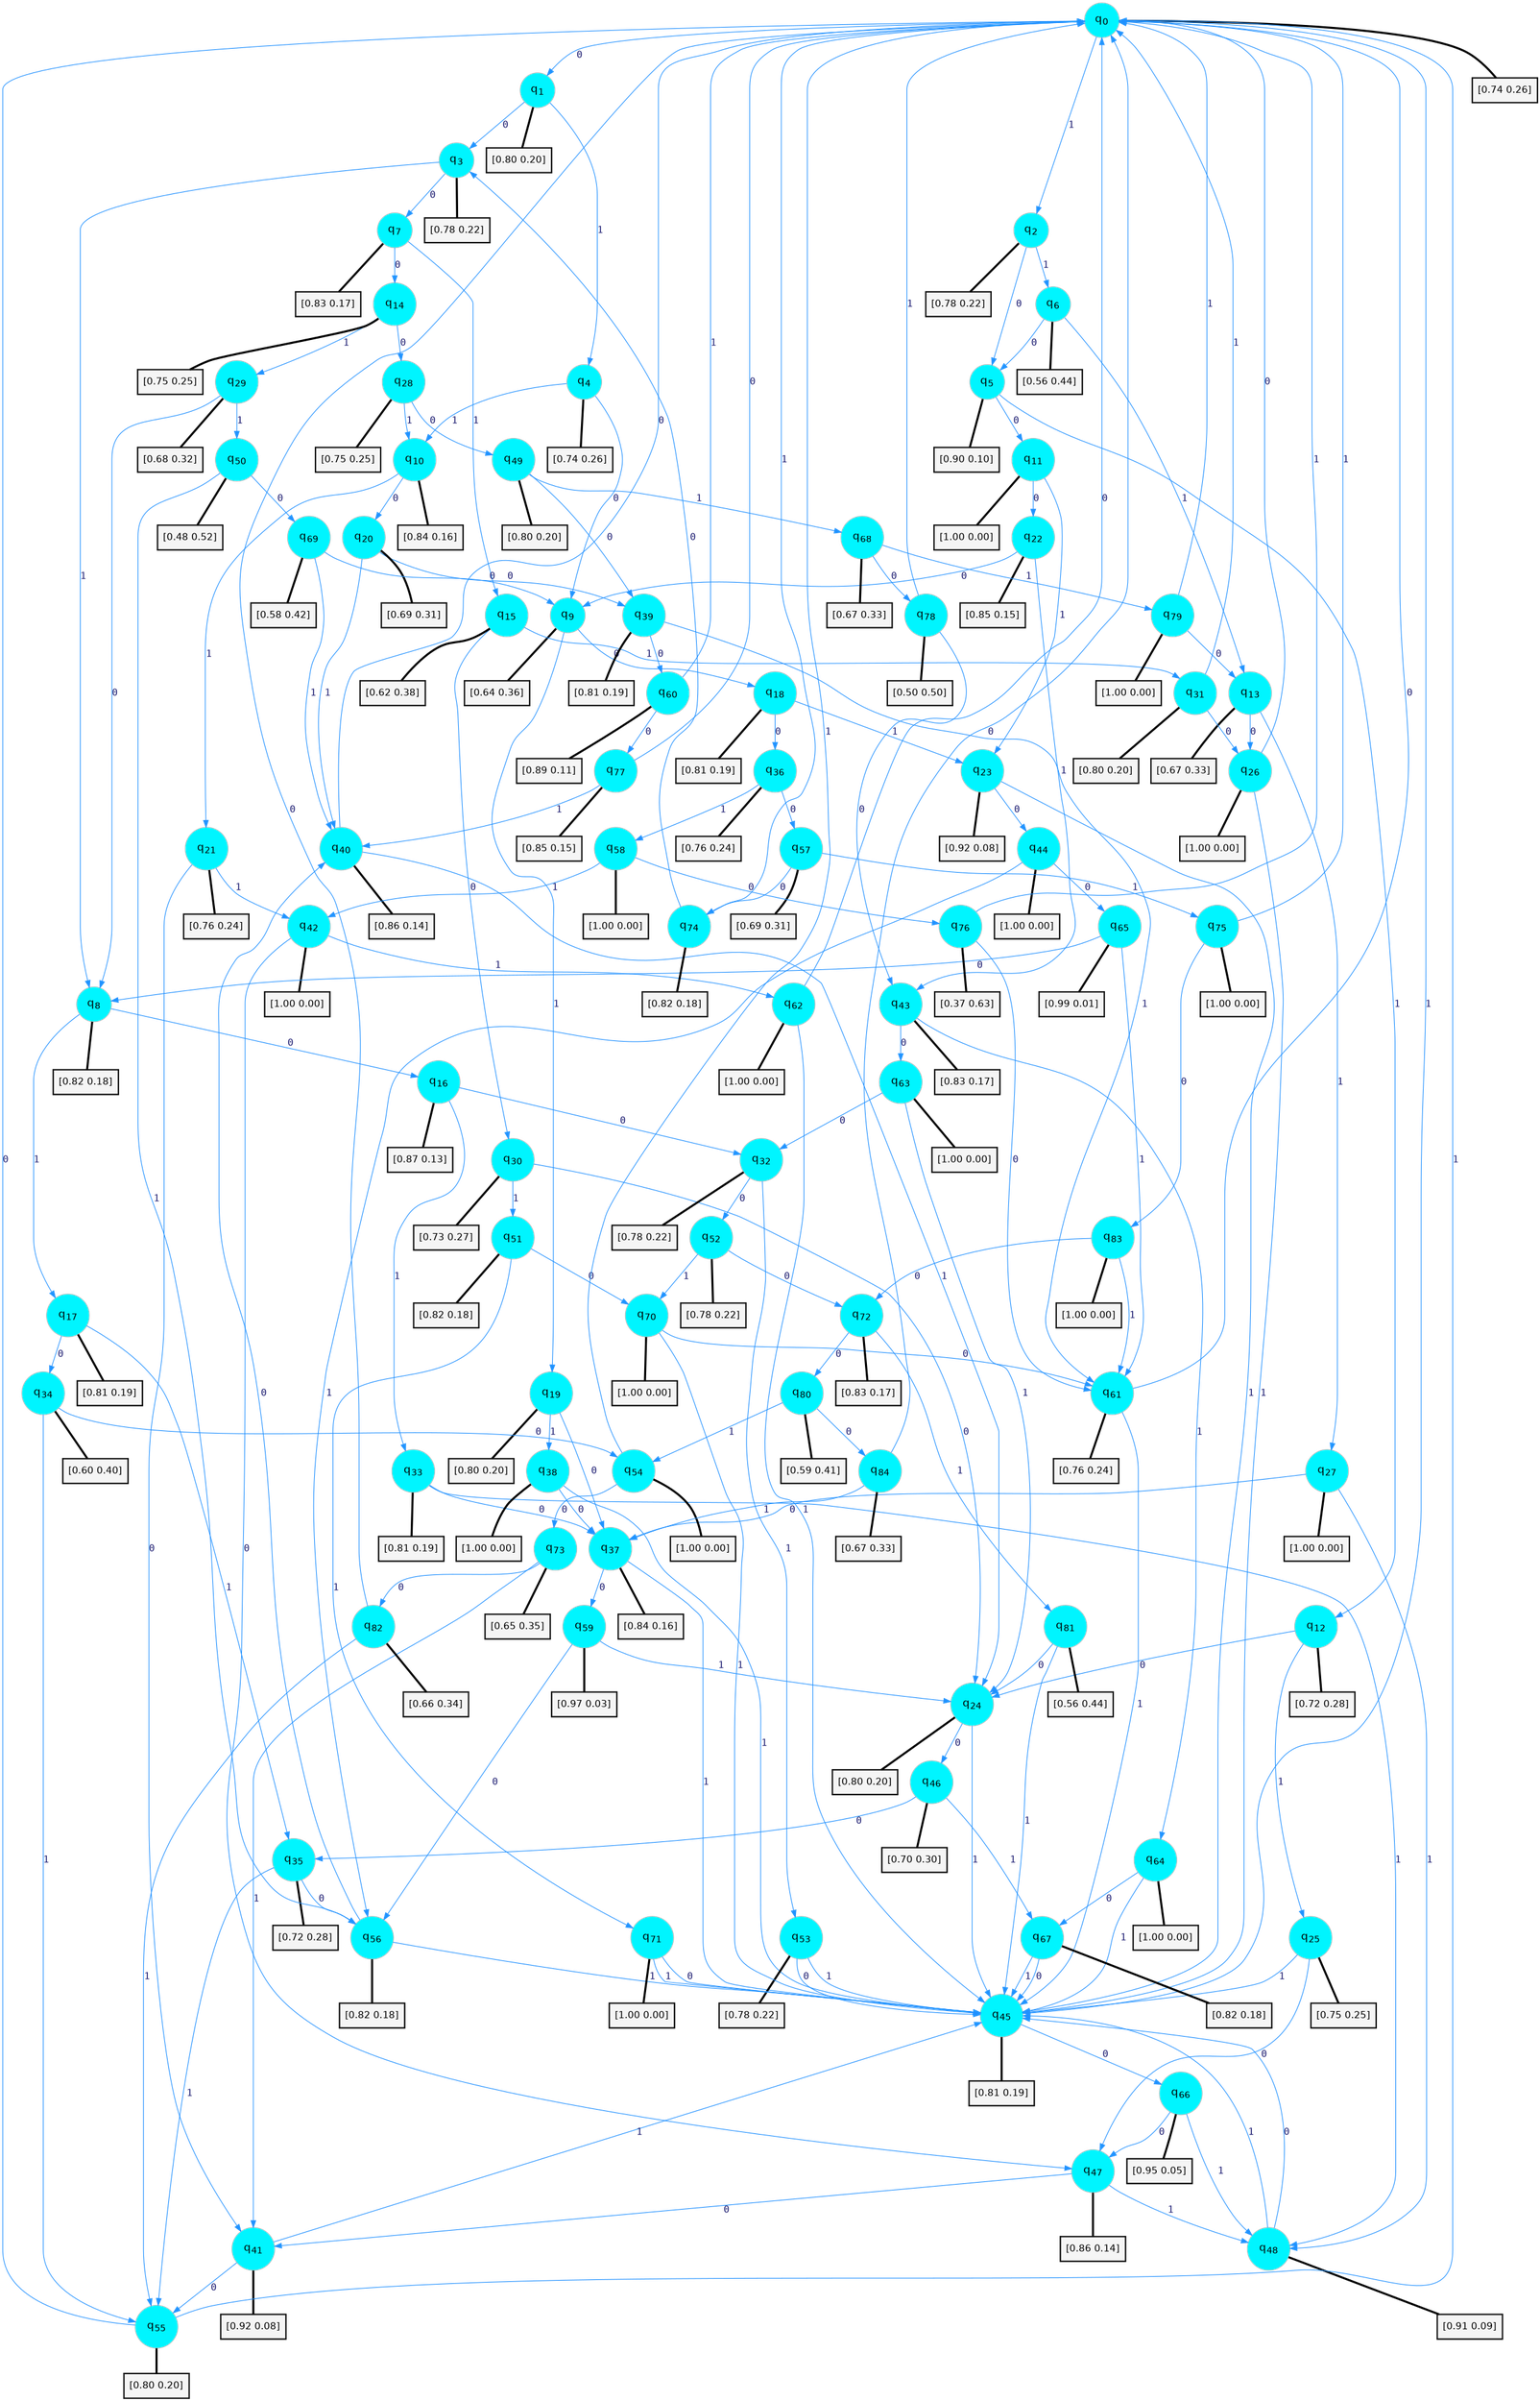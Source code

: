 digraph G {
graph [
bgcolor=transparent, dpi=300, rankdir=TD, size="40,25"];
node [
color=gray, fillcolor=turquoise1, fontcolor=black, fontname=Helvetica, fontsize=16, fontweight=bold, shape=circle, style=filled];
edge [
arrowsize=1, color=dodgerblue1, fontcolor=midnightblue, fontname=courier, fontweight=bold, penwidth=1, style=solid, weight=20];
0[label=<q<SUB>0</SUB>>];
1[label=<q<SUB>1</SUB>>];
2[label=<q<SUB>2</SUB>>];
3[label=<q<SUB>3</SUB>>];
4[label=<q<SUB>4</SUB>>];
5[label=<q<SUB>5</SUB>>];
6[label=<q<SUB>6</SUB>>];
7[label=<q<SUB>7</SUB>>];
8[label=<q<SUB>8</SUB>>];
9[label=<q<SUB>9</SUB>>];
10[label=<q<SUB>10</SUB>>];
11[label=<q<SUB>11</SUB>>];
12[label=<q<SUB>12</SUB>>];
13[label=<q<SUB>13</SUB>>];
14[label=<q<SUB>14</SUB>>];
15[label=<q<SUB>15</SUB>>];
16[label=<q<SUB>16</SUB>>];
17[label=<q<SUB>17</SUB>>];
18[label=<q<SUB>18</SUB>>];
19[label=<q<SUB>19</SUB>>];
20[label=<q<SUB>20</SUB>>];
21[label=<q<SUB>21</SUB>>];
22[label=<q<SUB>22</SUB>>];
23[label=<q<SUB>23</SUB>>];
24[label=<q<SUB>24</SUB>>];
25[label=<q<SUB>25</SUB>>];
26[label=<q<SUB>26</SUB>>];
27[label=<q<SUB>27</SUB>>];
28[label=<q<SUB>28</SUB>>];
29[label=<q<SUB>29</SUB>>];
30[label=<q<SUB>30</SUB>>];
31[label=<q<SUB>31</SUB>>];
32[label=<q<SUB>32</SUB>>];
33[label=<q<SUB>33</SUB>>];
34[label=<q<SUB>34</SUB>>];
35[label=<q<SUB>35</SUB>>];
36[label=<q<SUB>36</SUB>>];
37[label=<q<SUB>37</SUB>>];
38[label=<q<SUB>38</SUB>>];
39[label=<q<SUB>39</SUB>>];
40[label=<q<SUB>40</SUB>>];
41[label=<q<SUB>41</SUB>>];
42[label=<q<SUB>42</SUB>>];
43[label=<q<SUB>43</SUB>>];
44[label=<q<SUB>44</SUB>>];
45[label=<q<SUB>45</SUB>>];
46[label=<q<SUB>46</SUB>>];
47[label=<q<SUB>47</SUB>>];
48[label=<q<SUB>48</SUB>>];
49[label=<q<SUB>49</SUB>>];
50[label=<q<SUB>50</SUB>>];
51[label=<q<SUB>51</SUB>>];
52[label=<q<SUB>52</SUB>>];
53[label=<q<SUB>53</SUB>>];
54[label=<q<SUB>54</SUB>>];
55[label=<q<SUB>55</SUB>>];
56[label=<q<SUB>56</SUB>>];
57[label=<q<SUB>57</SUB>>];
58[label=<q<SUB>58</SUB>>];
59[label=<q<SUB>59</SUB>>];
60[label=<q<SUB>60</SUB>>];
61[label=<q<SUB>61</SUB>>];
62[label=<q<SUB>62</SUB>>];
63[label=<q<SUB>63</SUB>>];
64[label=<q<SUB>64</SUB>>];
65[label=<q<SUB>65</SUB>>];
66[label=<q<SUB>66</SUB>>];
67[label=<q<SUB>67</SUB>>];
68[label=<q<SUB>68</SUB>>];
69[label=<q<SUB>69</SUB>>];
70[label=<q<SUB>70</SUB>>];
71[label=<q<SUB>71</SUB>>];
72[label=<q<SUB>72</SUB>>];
73[label=<q<SUB>73</SUB>>];
74[label=<q<SUB>74</SUB>>];
75[label=<q<SUB>75</SUB>>];
76[label=<q<SUB>76</SUB>>];
77[label=<q<SUB>77</SUB>>];
78[label=<q<SUB>78</SUB>>];
79[label=<q<SUB>79</SUB>>];
80[label=<q<SUB>80</SUB>>];
81[label=<q<SUB>81</SUB>>];
82[label=<q<SUB>82</SUB>>];
83[label=<q<SUB>83</SUB>>];
84[label=<q<SUB>84</SUB>>];
85[label="[0.74 0.26]", shape=box,fontcolor=black, fontname=Helvetica, fontsize=14, penwidth=2, fillcolor=whitesmoke,color=black];
86[label="[0.80 0.20]", shape=box,fontcolor=black, fontname=Helvetica, fontsize=14, penwidth=2, fillcolor=whitesmoke,color=black];
87[label="[0.78 0.22]", shape=box,fontcolor=black, fontname=Helvetica, fontsize=14, penwidth=2, fillcolor=whitesmoke,color=black];
88[label="[0.78 0.22]", shape=box,fontcolor=black, fontname=Helvetica, fontsize=14, penwidth=2, fillcolor=whitesmoke,color=black];
89[label="[0.74 0.26]", shape=box,fontcolor=black, fontname=Helvetica, fontsize=14, penwidth=2, fillcolor=whitesmoke,color=black];
90[label="[0.90 0.10]", shape=box,fontcolor=black, fontname=Helvetica, fontsize=14, penwidth=2, fillcolor=whitesmoke,color=black];
91[label="[0.56 0.44]", shape=box,fontcolor=black, fontname=Helvetica, fontsize=14, penwidth=2, fillcolor=whitesmoke,color=black];
92[label="[0.83 0.17]", shape=box,fontcolor=black, fontname=Helvetica, fontsize=14, penwidth=2, fillcolor=whitesmoke,color=black];
93[label="[0.82 0.18]", shape=box,fontcolor=black, fontname=Helvetica, fontsize=14, penwidth=2, fillcolor=whitesmoke,color=black];
94[label="[0.64 0.36]", shape=box,fontcolor=black, fontname=Helvetica, fontsize=14, penwidth=2, fillcolor=whitesmoke,color=black];
95[label="[0.84 0.16]", shape=box,fontcolor=black, fontname=Helvetica, fontsize=14, penwidth=2, fillcolor=whitesmoke,color=black];
96[label="[1.00 0.00]", shape=box,fontcolor=black, fontname=Helvetica, fontsize=14, penwidth=2, fillcolor=whitesmoke,color=black];
97[label="[0.72 0.28]", shape=box,fontcolor=black, fontname=Helvetica, fontsize=14, penwidth=2, fillcolor=whitesmoke,color=black];
98[label="[0.67 0.33]", shape=box,fontcolor=black, fontname=Helvetica, fontsize=14, penwidth=2, fillcolor=whitesmoke,color=black];
99[label="[0.75 0.25]", shape=box,fontcolor=black, fontname=Helvetica, fontsize=14, penwidth=2, fillcolor=whitesmoke,color=black];
100[label="[0.62 0.38]", shape=box,fontcolor=black, fontname=Helvetica, fontsize=14, penwidth=2, fillcolor=whitesmoke,color=black];
101[label="[0.87 0.13]", shape=box,fontcolor=black, fontname=Helvetica, fontsize=14, penwidth=2, fillcolor=whitesmoke,color=black];
102[label="[0.81 0.19]", shape=box,fontcolor=black, fontname=Helvetica, fontsize=14, penwidth=2, fillcolor=whitesmoke,color=black];
103[label="[0.81 0.19]", shape=box,fontcolor=black, fontname=Helvetica, fontsize=14, penwidth=2, fillcolor=whitesmoke,color=black];
104[label="[0.80 0.20]", shape=box,fontcolor=black, fontname=Helvetica, fontsize=14, penwidth=2, fillcolor=whitesmoke,color=black];
105[label="[0.69 0.31]", shape=box,fontcolor=black, fontname=Helvetica, fontsize=14, penwidth=2, fillcolor=whitesmoke,color=black];
106[label="[0.76 0.24]", shape=box,fontcolor=black, fontname=Helvetica, fontsize=14, penwidth=2, fillcolor=whitesmoke,color=black];
107[label="[0.85 0.15]", shape=box,fontcolor=black, fontname=Helvetica, fontsize=14, penwidth=2, fillcolor=whitesmoke,color=black];
108[label="[0.92 0.08]", shape=box,fontcolor=black, fontname=Helvetica, fontsize=14, penwidth=2, fillcolor=whitesmoke,color=black];
109[label="[0.80 0.20]", shape=box,fontcolor=black, fontname=Helvetica, fontsize=14, penwidth=2, fillcolor=whitesmoke,color=black];
110[label="[0.75 0.25]", shape=box,fontcolor=black, fontname=Helvetica, fontsize=14, penwidth=2, fillcolor=whitesmoke,color=black];
111[label="[1.00 0.00]", shape=box,fontcolor=black, fontname=Helvetica, fontsize=14, penwidth=2, fillcolor=whitesmoke,color=black];
112[label="[1.00 0.00]", shape=box,fontcolor=black, fontname=Helvetica, fontsize=14, penwidth=2, fillcolor=whitesmoke,color=black];
113[label="[0.75 0.25]", shape=box,fontcolor=black, fontname=Helvetica, fontsize=14, penwidth=2, fillcolor=whitesmoke,color=black];
114[label="[0.68 0.32]", shape=box,fontcolor=black, fontname=Helvetica, fontsize=14, penwidth=2, fillcolor=whitesmoke,color=black];
115[label="[0.73 0.27]", shape=box,fontcolor=black, fontname=Helvetica, fontsize=14, penwidth=2, fillcolor=whitesmoke,color=black];
116[label="[0.80 0.20]", shape=box,fontcolor=black, fontname=Helvetica, fontsize=14, penwidth=2, fillcolor=whitesmoke,color=black];
117[label="[0.78 0.22]", shape=box,fontcolor=black, fontname=Helvetica, fontsize=14, penwidth=2, fillcolor=whitesmoke,color=black];
118[label="[0.81 0.19]", shape=box,fontcolor=black, fontname=Helvetica, fontsize=14, penwidth=2, fillcolor=whitesmoke,color=black];
119[label="[0.60 0.40]", shape=box,fontcolor=black, fontname=Helvetica, fontsize=14, penwidth=2, fillcolor=whitesmoke,color=black];
120[label="[0.72 0.28]", shape=box,fontcolor=black, fontname=Helvetica, fontsize=14, penwidth=2, fillcolor=whitesmoke,color=black];
121[label="[0.76 0.24]", shape=box,fontcolor=black, fontname=Helvetica, fontsize=14, penwidth=2, fillcolor=whitesmoke,color=black];
122[label="[0.84 0.16]", shape=box,fontcolor=black, fontname=Helvetica, fontsize=14, penwidth=2, fillcolor=whitesmoke,color=black];
123[label="[1.00 0.00]", shape=box,fontcolor=black, fontname=Helvetica, fontsize=14, penwidth=2, fillcolor=whitesmoke,color=black];
124[label="[0.81 0.19]", shape=box,fontcolor=black, fontname=Helvetica, fontsize=14, penwidth=2, fillcolor=whitesmoke,color=black];
125[label="[0.86 0.14]", shape=box,fontcolor=black, fontname=Helvetica, fontsize=14, penwidth=2, fillcolor=whitesmoke,color=black];
126[label="[0.92 0.08]", shape=box,fontcolor=black, fontname=Helvetica, fontsize=14, penwidth=2, fillcolor=whitesmoke,color=black];
127[label="[1.00 0.00]", shape=box,fontcolor=black, fontname=Helvetica, fontsize=14, penwidth=2, fillcolor=whitesmoke,color=black];
128[label="[0.83 0.17]", shape=box,fontcolor=black, fontname=Helvetica, fontsize=14, penwidth=2, fillcolor=whitesmoke,color=black];
129[label="[1.00 0.00]", shape=box,fontcolor=black, fontname=Helvetica, fontsize=14, penwidth=2, fillcolor=whitesmoke,color=black];
130[label="[0.81 0.19]", shape=box,fontcolor=black, fontname=Helvetica, fontsize=14, penwidth=2, fillcolor=whitesmoke,color=black];
131[label="[0.70 0.30]", shape=box,fontcolor=black, fontname=Helvetica, fontsize=14, penwidth=2, fillcolor=whitesmoke,color=black];
132[label="[0.86 0.14]", shape=box,fontcolor=black, fontname=Helvetica, fontsize=14, penwidth=2, fillcolor=whitesmoke,color=black];
133[label="[0.91 0.09]", shape=box,fontcolor=black, fontname=Helvetica, fontsize=14, penwidth=2, fillcolor=whitesmoke,color=black];
134[label="[0.80 0.20]", shape=box,fontcolor=black, fontname=Helvetica, fontsize=14, penwidth=2, fillcolor=whitesmoke,color=black];
135[label="[0.48 0.52]", shape=box,fontcolor=black, fontname=Helvetica, fontsize=14, penwidth=2, fillcolor=whitesmoke,color=black];
136[label="[0.82 0.18]", shape=box,fontcolor=black, fontname=Helvetica, fontsize=14, penwidth=2, fillcolor=whitesmoke,color=black];
137[label="[0.78 0.22]", shape=box,fontcolor=black, fontname=Helvetica, fontsize=14, penwidth=2, fillcolor=whitesmoke,color=black];
138[label="[0.78 0.22]", shape=box,fontcolor=black, fontname=Helvetica, fontsize=14, penwidth=2, fillcolor=whitesmoke,color=black];
139[label="[1.00 0.00]", shape=box,fontcolor=black, fontname=Helvetica, fontsize=14, penwidth=2, fillcolor=whitesmoke,color=black];
140[label="[0.80 0.20]", shape=box,fontcolor=black, fontname=Helvetica, fontsize=14, penwidth=2, fillcolor=whitesmoke,color=black];
141[label="[0.82 0.18]", shape=box,fontcolor=black, fontname=Helvetica, fontsize=14, penwidth=2, fillcolor=whitesmoke,color=black];
142[label="[0.69 0.31]", shape=box,fontcolor=black, fontname=Helvetica, fontsize=14, penwidth=2, fillcolor=whitesmoke,color=black];
143[label="[1.00 0.00]", shape=box,fontcolor=black, fontname=Helvetica, fontsize=14, penwidth=2, fillcolor=whitesmoke,color=black];
144[label="[0.97 0.03]", shape=box,fontcolor=black, fontname=Helvetica, fontsize=14, penwidth=2, fillcolor=whitesmoke,color=black];
145[label="[0.89 0.11]", shape=box,fontcolor=black, fontname=Helvetica, fontsize=14, penwidth=2, fillcolor=whitesmoke,color=black];
146[label="[0.76 0.24]", shape=box,fontcolor=black, fontname=Helvetica, fontsize=14, penwidth=2, fillcolor=whitesmoke,color=black];
147[label="[1.00 0.00]", shape=box,fontcolor=black, fontname=Helvetica, fontsize=14, penwidth=2, fillcolor=whitesmoke,color=black];
148[label="[1.00 0.00]", shape=box,fontcolor=black, fontname=Helvetica, fontsize=14, penwidth=2, fillcolor=whitesmoke,color=black];
149[label="[1.00 0.00]", shape=box,fontcolor=black, fontname=Helvetica, fontsize=14, penwidth=2, fillcolor=whitesmoke,color=black];
150[label="[0.99 0.01]", shape=box,fontcolor=black, fontname=Helvetica, fontsize=14, penwidth=2, fillcolor=whitesmoke,color=black];
151[label="[0.95 0.05]", shape=box,fontcolor=black, fontname=Helvetica, fontsize=14, penwidth=2, fillcolor=whitesmoke,color=black];
152[label="[0.82 0.18]", shape=box,fontcolor=black, fontname=Helvetica, fontsize=14, penwidth=2, fillcolor=whitesmoke,color=black];
153[label="[0.67 0.33]", shape=box,fontcolor=black, fontname=Helvetica, fontsize=14, penwidth=2, fillcolor=whitesmoke,color=black];
154[label="[0.58 0.42]", shape=box,fontcolor=black, fontname=Helvetica, fontsize=14, penwidth=2, fillcolor=whitesmoke,color=black];
155[label="[1.00 0.00]", shape=box,fontcolor=black, fontname=Helvetica, fontsize=14, penwidth=2, fillcolor=whitesmoke,color=black];
156[label="[1.00 0.00]", shape=box,fontcolor=black, fontname=Helvetica, fontsize=14, penwidth=2, fillcolor=whitesmoke,color=black];
157[label="[0.83 0.17]", shape=box,fontcolor=black, fontname=Helvetica, fontsize=14, penwidth=2, fillcolor=whitesmoke,color=black];
158[label="[0.65 0.35]", shape=box,fontcolor=black, fontname=Helvetica, fontsize=14, penwidth=2, fillcolor=whitesmoke,color=black];
159[label="[0.82 0.18]", shape=box,fontcolor=black, fontname=Helvetica, fontsize=14, penwidth=2, fillcolor=whitesmoke,color=black];
160[label="[1.00 0.00]", shape=box,fontcolor=black, fontname=Helvetica, fontsize=14, penwidth=2, fillcolor=whitesmoke,color=black];
161[label="[0.37 0.63]", shape=box,fontcolor=black, fontname=Helvetica, fontsize=14, penwidth=2, fillcolor=whitesmoke,color=black];
162[label="[0.85 0.15]", shape=box,fontcolor=black, fontname=Helvetica, fontsize=14, penwidth=2, fillcolor=whitesmoke,color=black];
163[label="[0.50 0.50]", shape=box,fontcolor=black, fontname=Helvetica, fontsize=14, penwidth=2, fillcolor=whitesmoke,color=black];
164[label="[1.00 0.00]", shape=box,fontcolor=black, fontname=Helvetica, fontsize=14, penwidth=2, fillcolor=whitesmoke,color=black];
165[label="[0.59 0.41]", shape=box,fontcolor=black, fontname=Helvetica, fontsize=14, penwidth=2, fillcolor=whitesmoke,color=black];
166[label="[0.56 0.44]", shape=box,fontcolor=black, fontname=Helvetica, fontsize=14, penwidth=2, fillcolor=whitesmoke,color=black];
167[label="[0.66 0.34]", shape=box,fontcolor=black, fontname=Helvetica, fontsize=14, penwidth=2, fillcolor=whitesmoke,color=black];
168[label="[1.00 0.00]", shape=box,fontcolor=black, fontname=Helvetica, fontsize=14, penwidth=2, fillcolor=whitesmoke,color=black];
169[label="[0.67 0.33]", shape=box,fontcolor=black, fontname=Helvetica, fontsize=14, penwidth=2, fillcolor=whitesmoke,color=black];
0->1 [label=0];
0->2 [label=1];
0->85 [arrowhead=none, penwidth=3,color=black];
1->3 [label=0];
1->4 [label=1];
1->86 [arrowhead=none, penwidth=3,color=black];
2->5 [label=0];
2->6 [label=1];
2->87 [arrowhead=none, penwidth=3,color=black];
3->7 [label=0];
3->8 [label=1];
3->88 [arrowhead=none, penwidth=3,color=black];
4->9 [label=0];
4->10 [label=1];
4->89 [arrowhead=none, penwidth=3,color=black];
5->11 [label=0];
5->12 [label=1];
5->90 [arrowhead=none, penwidth=3,color=black];
6->5 [label=0];
6->13 [label=1];
6->91 [arrowhead=none, penwidth=3,color=black];
7->14 [label=0];
7->15 [label=1];
7->92 [arrowhead=none, penwidth=3,color=black];
8->16 [label=0];
8->17 [label=1];
8->93 [arrowhead=none, penwidth=3,color=black];
9->18 [label=0];
9->19 [label=1];
9->94 [arrowhead=none, penwidth=3,color=black];
10->20 [label=0];
10->21 [label=1];
10->95 [arrowhead=none, penwidth=3,color=black];
11->22 [label=0];
11->23 [label=1];
11->96 [arrowhead=none, penwidth=3,color=black];
12->24 [label=0];
12->25 [label=1];
12->97 [arrowhead=none, penwidth=3,color=black];
13->26 [label=0];
13->27 [label=1];
13->98 [arrowhead=none, penwidth=3,color=black];
14->28 [label=0];
14->29 [label=1];
14->99 [arrowhead=none, penwidth=3,color=black];
15->30 [label=0];
15->31 [label=1];
15->100 [arrowhead=none, penwidth=3,color=black];
16->32 [label=0];
16->33 [label=1];
16->101 [arrowhead=none, penwidth=3,color=black];
17->34 [label=0];
17->35 [label=1];
17->102 [arrowhead=none, penwidth=3,color=black];
18->36 [label=0];
18->23 [label=1];
18->103 [arrowhead=none, penwidth=3,color=black];
19->37 [label=0];
19->38 [label=1];
19->104 [arrowhead=none, penwidth=3,color=black];
20->39 [label=0];
20->40 [label=1];
20->105 [arrowhead=none, penwidth=3,color=black];
21->41 [label=0];
21->42 [label=1];
21->106 [arrowhead=none, penwidth=3,color=black];
22->9 [label=0];
22->43 [label=1];
22->107 [arrowhead=none, penwidth=3,color=black];
23->44 [label=0];
23->45 [label=1];
23->108 [arrowhead=none, penwidth=3,color=black];
24->46 [label=0];
24->45 [label=1];
24->109 [arrowhead=none, penwidth=3,color=black];
25->47 [label=0];
25->45 [label=1];
25->110 [arrowhead=none, penwidth=3,color=black];
26->0 [label=0];
26->45 [label=1];
26->111 [arrowhead=none, penwidth=3,color=black];
27->37 [label=0];
27->48 [label=1];
27->112 [arrowhead=none, penwidth=3,color=black];
28->49 [label=0];
28->10 [label=1];
28->113 [arrowhead=none, penwidth=3,color=black];
29->8 [label=0];
29->50 [label=1];
29->114 [arrowhead=none, penwidth=3,color=black];
30->24 [label=0];
30->51 [label=1];
30->115 [arrowhead=none, penwidth=3,color=black];
31->26 [label=0];
31->0 [label=1];
31->116 [arrowhead=none, penwidth=3,color=black];
32->52 [label=0];
32->53 [label=1];
32->117 [arrowhead=none, penwidth=3,color=black];
33->37 [label=0];
33->48 [label=1];
33->118 [arrowhead=none, penwidth=3,color=black];
34->54 [label=0];
34->55 [label=1];
34->119 [arrowhead=none, penwidth=3,color=black];
35->56 [label=0];
35->55 [label=1];
35->120 [arrowhead=none, penwidth=3,color=black];
36->57 [label=0];
36->58 [label=1];
36->121 [arrowhead=none, penwidth=3,color=black];
37->59 [label=0];
37->45 [label=1];
37->122 [arrowhead=none, penwidth=3,color=black];
38->37 [label=0];
38->45 [label=1];
38->123 [arrowhead=none, penwidth=3,color=black];
39->60 [label=0];
39->61 [label=1];
39->124 [arrowhead=none, penwidth=3,color=black];
40->0 [label=0];
40->24 [label=1];
40->125 [arrowhead=none, penwidth=3,color=black];
41->55 [label=0];
41->45 [label=1];
41->126 [arrowhead=none, penwidth=3,color=black];
42->47 [label=0];
42->62 [label=1];
42->127 [arrowhead=none, penwidth=3,color=black];
43->63 [label=0];
43->64 [label=1];
43->128 [arrowhead=none, penwidth=3,color=black];
44->65 [label=0];
44->56 [label=1];
44->129 [arrowhead=none, penwidth=3,color=black];
45->66 [label=0];
45->0 [label=1];
45->130 [arrowhead=none, penwidth=3,color=black];
46->35 [label=0];
46->67 [label=1];
46->131 [arrowhead=none, penwidth=3,color=black];
47->41 [label=0];
47->48 [label=1];
47->132 [arrowhead=none, penwidth=3,color=black];
48->45 [label=0];
48->45 [label=1];
48->133 [arrowhead=none, penwidth=3,color=black];
49->39 [label=0];
49->68 [label=1];
49->134 [arrowhead=none, penwidth=3,color=black];
50->69 [label=0];
50->56 [label=1];
50->135 [arrowhead=none, penwidth=3,color=black];
51->70 [label=0];
51->71 [label=1];
51->136 [arrowhead=none, penwidth=3,color=black];
52->72 [label=0];
52->70 [label=1];
52->137 [arrowhead=none, penwidth=3,color=black];
53->45 [label=0];
53->45 [label=1];
53->138 [arrowhead=none, penwidth=3,color=black];
54->73 [label=0];
54->0 [label=1];
54->139 [arrowhead=none, penwidth=3,color=black];
55->0 [label=0];
55->0 [label=1];
55->140 [arrowhead=none, penwidth=3,color=black];
56->40 [label=0];
56->45 [label=1];
56->141 [arrowhead=none, penwidth=3,color=black];
57->74 [label=0];
57->75 [label=1];
57->142 [arrowhead=none, penwidth=3,color=black];
58->76 [label=0];
58->42 [label=1];
58->143 [arrowhead=none, penwidth=3,color=black];
59->56 [label=0];
59->24 [label=1];
59->144 [arrowhead=none, penwidth=3,color=black];
60->77 [label=0];
60->0 [label=1];
60->145 [arrowhead=none, penwidth=3,color=black];
61->0 [label=0];
61->45 [label=1];
61->146 [arrowhead=none, penwidth=3,color=black];
62->0 [label=0];
62->45 [label=1];
62->147 [arrowhead=none, penwidth=3,color=black];
63->32 [label=0];
63->24 [label=1];
63->148 [arrowhead=none, penwidth=3,color=black];
64->67 [label=0];
64->45 [label=1];
64->149 [arrowhead=none, penwidth=3,color=black];
65->8 [label=0];
65->61 [label=1];
65->150 [arrowhead=none, penwidth=3,color=black];
66->47 [label=0];
66->48 [label=1];
66->151 [arrowhead=none, penwidth=3,color=black];
67->45 [label=0];
67->45 [label=1];
67->152 [arrowhead=none, penwidth=3,color=black];
68->78 [label=0];
68->79 [label=1];
68->153 [arrowhead=none, penwidth=3,color=black];
69->9 [label=0];
69->40 [label=1];
69->154 [arrowhead=none, penwidth=3,color=black];
70->61 [label=0];
70->45 [label=1];
70->155 [arrowhead=none, penwidth=3,color=black];
71->45 [label=0];
71->45 [label=1];
71->156 [arrowhead=none, penwidth=3,color=black];
72->80 [label=0];
72->81 [label=1];
72->157 [arrowhead=none, penwidth=3,color=black];
73->82 [label=0];
73->41 [label=1];
73->158 [arrowhead=none, penwidth=3,color=black];
74->3 [label=0];
74->0 [label=1];
74->159 [arrowhead=none, penwidth=3,color=black];
75->83 [label=0];
75->0 [label=1];
75->160 [arrowhead=none, penwidth=3,color=black];
76->61 [label=0];
76->0 [label=1];
76->161 [arrowhead=none, penwidth=3,color=black];
77->0 [label=0];
77->40 [label=1];
77->162 [arrowhead=none, penwidth=3,color=black];
78->43 [label=0];
78->0 [label=1];
78->163 [arrowhead=none, penwidth=3,color=black];
79->13 [label=0];
79->0 [label=1];
79->164 [arrowhead=none, penwidth=3,color=black];
80->84 [label=0];
80->54 [label=1];
80->165 [arrowhead=none, penwidth=3,color=black];
81->24 [label=0];
81->45 [label=1];
81->166 [arrowhead=none, penwidth=3,color=black];
82->0 [label=0];
82->55 [label=1];
82->167 [arrowhead=none, penwidth=3,color=black];
83->72 [label=0];
83->61 [label=1];
83->168 [arrowhead=none, penwidth=3,color=black];
84->0 [label=0];
84->37 [label=1];
84->169 [arrowhead=none, penwidth=3,color=black];
}
